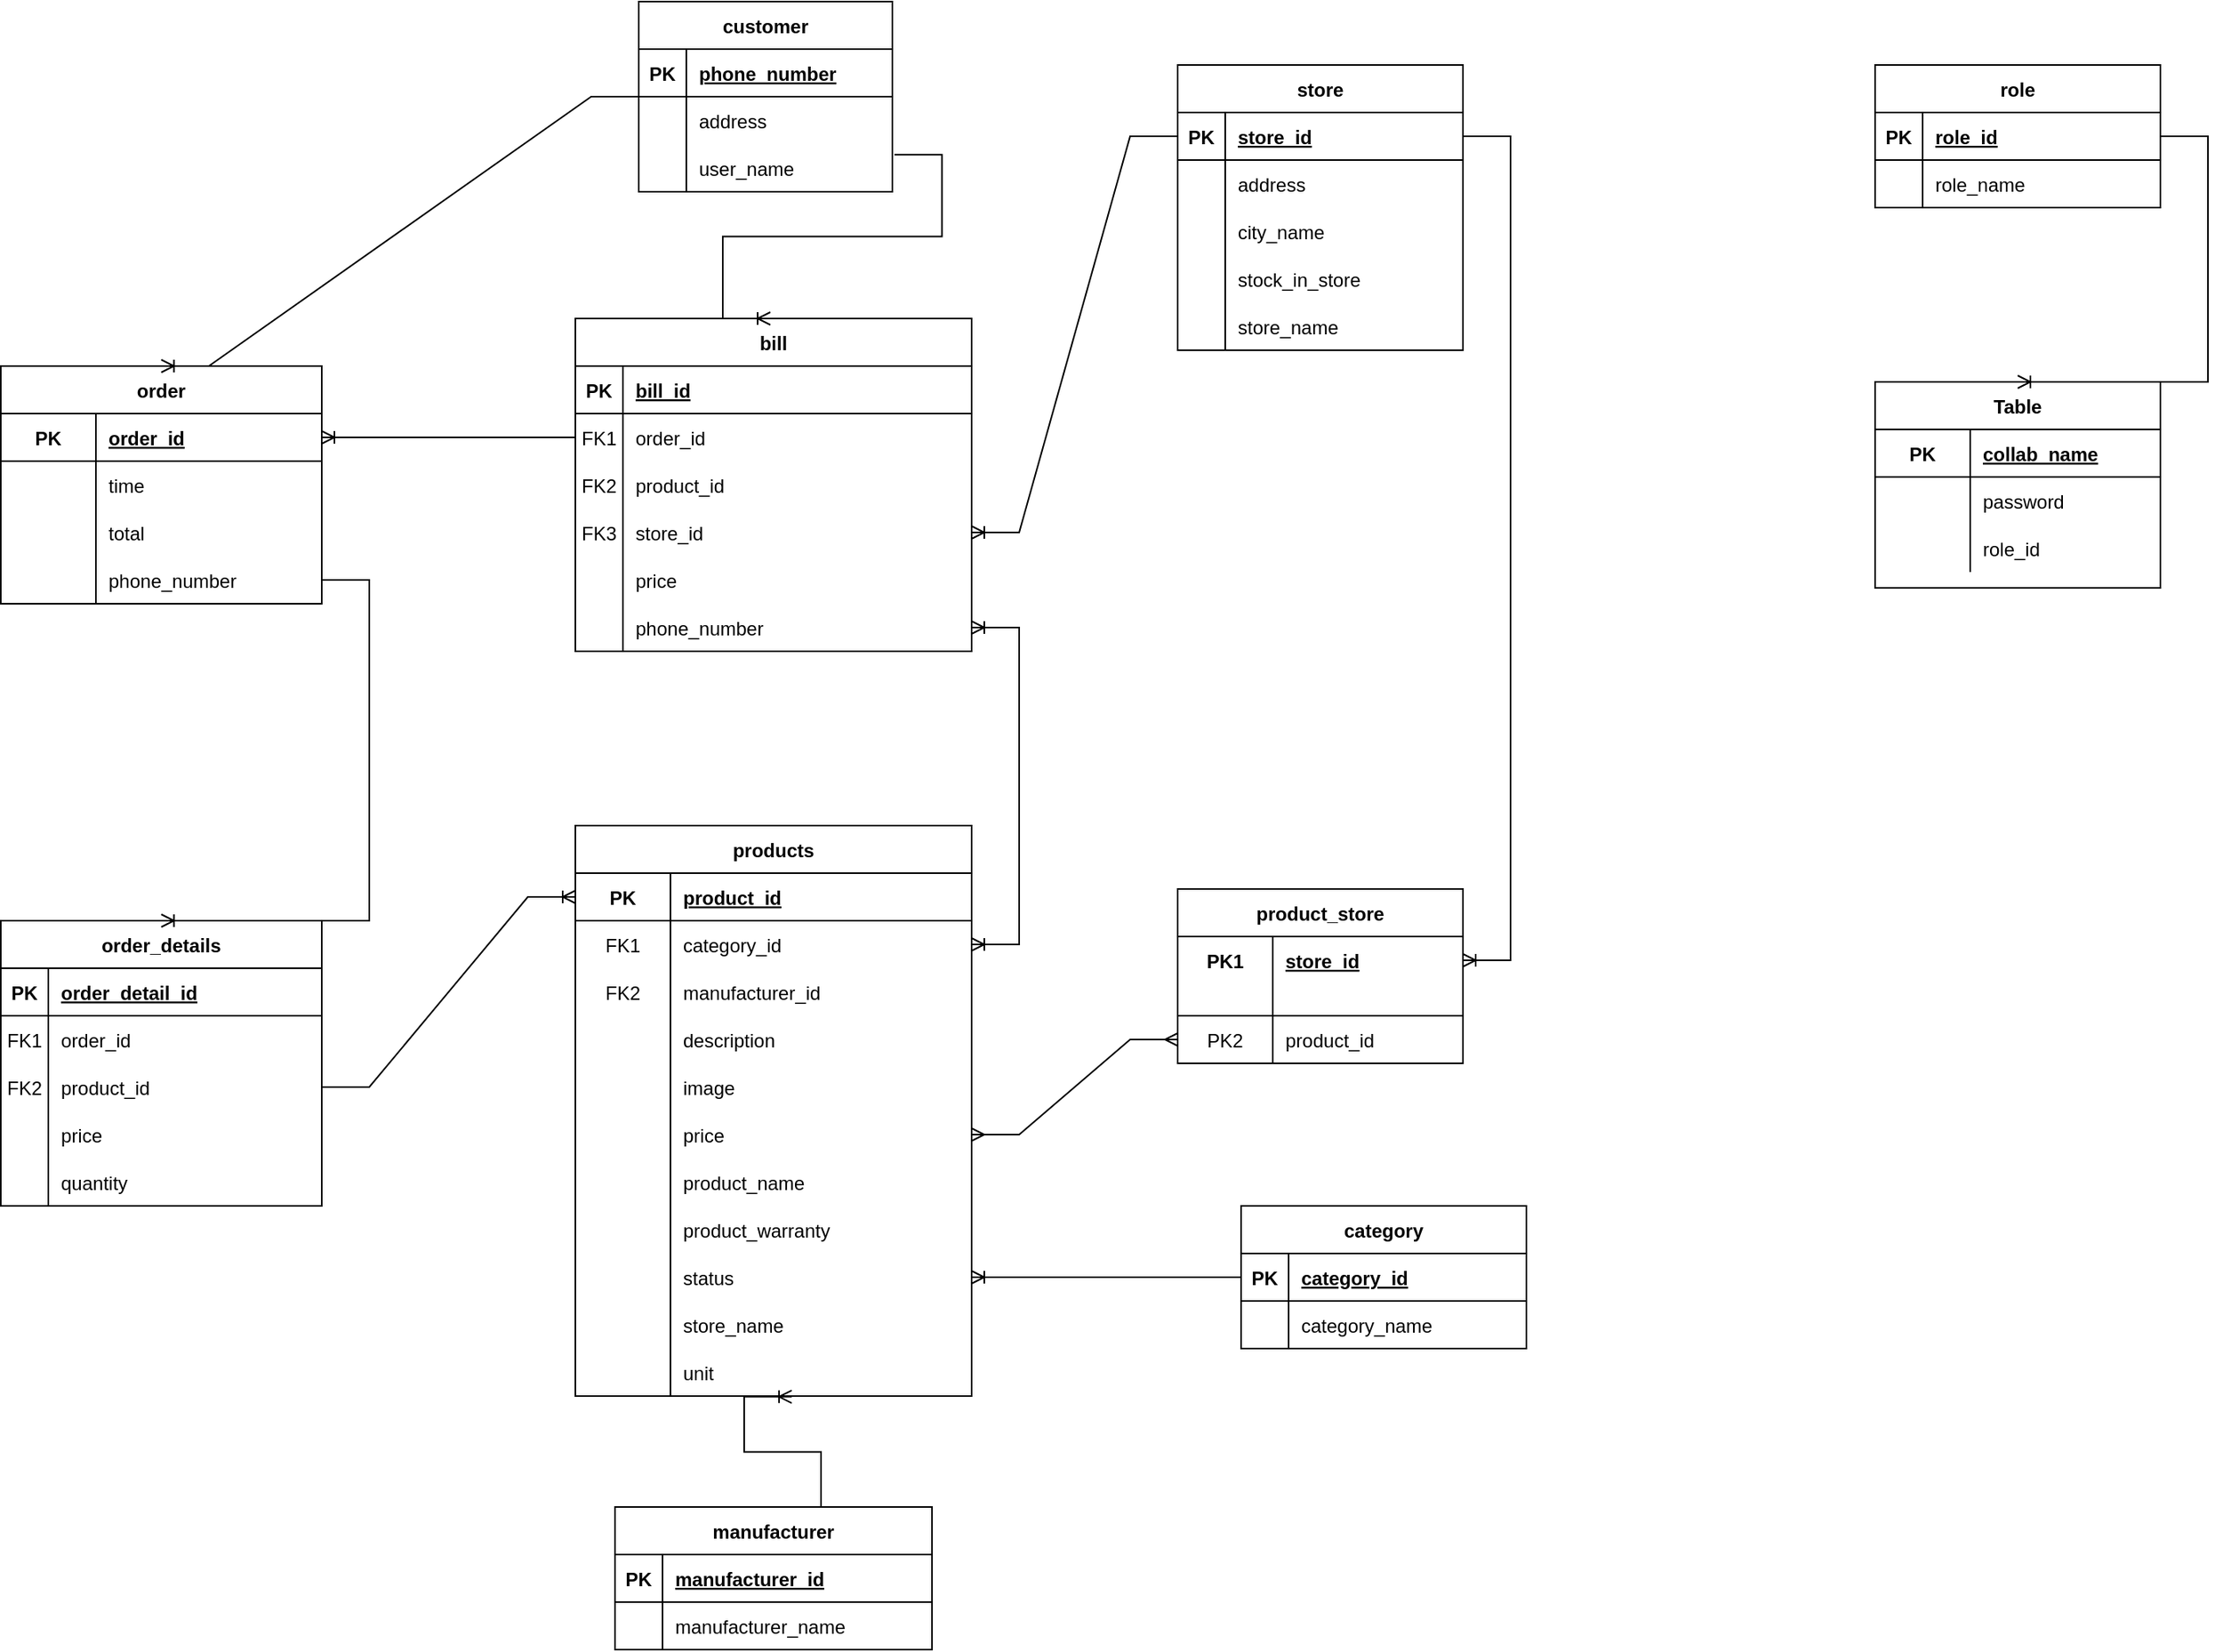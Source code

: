 <mxfile version="20.0.3" type="google"><diagram id="R2lEEEUBdFMjLlhIrx00" name="Page-1"><mxGraphModel grid="1" page="1" gridSize="10" guides="1" tooltips="1" connect="1" arrows="1" fold="1" pageScale="1" pageWidth="850" pageHeight="1100" math="0" shadow="0" extFonts="Permanent Marker^https://fonts.googleapis.com/css?family=Permanent+Marker"><root><mxCell id="0"/><mxCell id="1" parent="0"/><mxCell id="C-vyLk0tnHw3VtMMgP7b-2" value="order_details" style="shape=table;startSize=30;container=1;collapsible=1;childLayout=tableLayout;fixedRows=1;rowLines=0;fontStyle=1;align=center;resizeLast=1;" vertex="1" parent="1"><mxGeometry x="237.5" y="620" width="202.5" height="180" as="geometry"/></mxCell><mxCell id="C-vyLk0tnHw3VtMMgP7b-3" value="" style="shape=partialRectangle;collapsible=0;dropTarget=0;pointerEvents=0;fillColor=none;points=[[0,0.5],[1,0.5]];portConstraint=eastwest;top=0;left=0;right=0;bottom=1;" vertex="1" parent="C-vyLk0tnHw3VtMMgP7b-2"><mxGeometry y="30" width="202.5" height="30" as="geometry"/></mxCell><mxCell id="C-vyLk0tnHw3VtMMgP7b-4" value="PK" style="shape=partialRectangle;overflow=hidden;connectable=0;fillColor=none;top=0;left=0;bottom=0;right=0;fontStyle=1;" vertex="1" parent="C-vyLk0tnHw3VtMMgP7b-3"><mxGeometry width="30" height="30" as="geometry"><mxRectangle width="30" height="30" as="alternateBounds"/></mxGeometry></mxCell><mxCell id="C-vyLk0tnHw3VtMMgP7b-5" value="order_detail_id" style="shape=partialRectangle;overflow=hidden;connectable=0;fillColor=none;top=0;left=0;bottom=0;right=0;align=left;spacingLeft=6;fontStyle=5;" vertex="1" parent="C-vyLk0tnHw3VtMMgP7b-3"><mxGeometry x="30" width="172.5" height="30" as="geometry"><mxRectangle width="172.5" height="30" as="alternateBounds"/></mxGeometry></mxCell><mxCell id="C-vyLk0tnHw3VtMMgP7b-6" value="" style="shape=partialRectangle;collapsible=0;dropTarget=0;pointerEvents=0;fillColor=none;points=[[0,0.5],[1,0.5]];portConstraint=eastwest;top=0;left=0;right=0;bottom=0;" vertex="1" parent="C-vyLk0tnHw3VtMMgP7b-2"><mxGeometry y="60" width="202.5" height="30" as="geometry"/></mxCell><mxCell id="C-vyLk0tnHw3VtMMgP7b-7" value="FK1" style="shape=partialRectangle;overflow=hidden;connectable=0;fillColor=none;top=0;left=0;bottom=0;right=0;" vertex="1" parent="C-vyLk0tnHw3VtMMgP7b-6"><mxGeometry width="30" height="30" as="geometry"><mxRectangle width="30" height="30" as="alternateBounds"/></mxGeometry></mxCell><mxCell id="C-vyLk0tnHw3VtMMgP7b-8" value="order_id" style="shape=partialRectangle;overflow=hidden;connectable=0;fillColor=none;top=0;left=0;bottom=0;right=0;align=left;spacingLeft=6;" vertex="1" parent="C-vyLk0tnHw3VtMMgP7b-6"><mxGeometry x="30" width="172.5" height="30" as="geometry"><mxRectangle width="172.5" height="30" as="alternateBounds"/></mxGeometry></mxCell><mxCell id="vl0XLOJD1R34izdEZzdc-234" value="" style="shape=partialRectangle;collapsible=0;dropTarget=0;pointerEvents=0;fillColor=none;points=[[0,0.5],[1,0.5]];portConstraint=eastwest;top=0;left=0;right=0;bottom=0;" vertex="1" parent="C-vyLk0tnHw3VtMMgP7b-2"><mxGeometry y="90" width="202.5" height="30" as="geometry"/></mxCell><mxCell id="vl0XLOJD1R34izdEZzdc-235" value="FK2" style="shape=partialRectangle;overflow=hidden;connectable=0;fillColor=none;top=0;left=0;bottom=0;right=0;" vertex="1" parent="vl0XLOJD1R34izdEZzdc-234"><mxGeometry width="30" height="30" as="geometry"><mxRectangle width="30" height="30" as="alternateBounds"/></mxGeometry></mxCell><mxCell id="vl0XLOJD1R34izdEZzdc-236" value="product_id" style="shape=partialRectangle;overflow=hidden;connectable=0;fillColor=none;top=0;left=0;bottom=0;right=0;align=left;spacingLeft=6;" vertex="1" parent="vl0XLOJD1R34izdEZzdc-234"><mxGeometry x="30" width="172.5" height="30" as="geometry"><mxRectangle width="172.5" height="30" as="alternateBounds"/></mxGeometry></mxCell><mxCell id="C-vyLk0tnHw3VtMMgP7b-9" value="" style="shape=partialRectangle;collapsible=0;dropTarget=0;pointerEvents=0;fillColor=none;points=[[0,0.5],[1,0.5]];portConstraint=eastwest;top=0;left=0;right=0;bottom=0;" vertex="1" parent="C-vyLk0tnHw3VtMMgP7b-2"><mxGeometry y="120" width="202.5" height="30" as="geometry"/></mxCell><mxCell id="C-vyLk0tnHw3VtMMgP7b-10" value="" style="shape=partialRectangle;overflow=hidden;connectable=0;fillColor=none;top=0;left=0;bottom=0;right=0;" vertex="1" parent="C-vyLk0tnHw3VtMMgP7b-9"><mxGeometry width="30" height="30" as="geometry"><mxRectangle width="30" height="30" as="alternateBounds"/></mxGeometry></mxCell><mxCell id="C-vyLk0tnHw3VtMMgP7b-11" value="price" style="shape=partialRectangle;overflow=hidden;connectable=0;fillColor=none;top=0;left=0;bottom=0;right=0;align=left;spacingLeft=6;" vertex="1" parent="C-vyLk0tnHw3VtMMgP7b-9"><mxGeometry x="30" width="172.5" height="30" as="geometry"><mxRectangle width="172.5" height="30" as="alternateBounds"/></mxGeometry></mxCell><mxCell id="vl0XLOJD1R34izdEZzdc-237" value="" style="shape=partialRectangle;collapsible=0;dropTarget=0;pointerEvents=0;fillColor=none;points=[[0,0.5],[1,0.5]];portConstraint=eastwest;top=0;left=0;right=0;bottom=0;" vertex="1" parent="C-vyLk0tnHw3VtMMgP7b-2"><mxGeometry y="150" width="202.5" height="30" as="geometry"/></mxCell><mxCell id="vl0XLOJD1R34izdEZzdc-238" value="" style="shape=partialRectangle;overflow=hidden;connectable=0;fillColor=none;top=0;left=0;bottom=0;right=0;" vertex="1" parent="vl0XLOJD1R34izdEZzdc-237"><mxGeometry width="30" height="30" as="geometry"><mxRectangle width="30" height="30" as="alternateBounds"/></mxGeometry></mxCell><mxCell id="vl0XLOJD1R34izdEZzdc-239" value="quantity" style="shape=partialRectangle;overflow=hidden;connectable=0;fillColor=none;top=0;left=0;bottom=0;right=0;align=left;spacingLeft=6;" vertex="1" parent="vl0XLOJD1R34izdEZzdc-237"><mxGeometry x="30" width="172.5" height="30" as="geometry"><mxRectangle width="172.5" height="30" as="alternateBounds"/></mxGeometry></mxCell><mxCell id="vl0XLOJD1R34izdEZzdc-2" value="bill" style="shape=table;startSize=30;container=1;collapsible=1;childLayout=tableLayout;fixedRows=1;rowLines=0;fontStyle=1;align=center;resizeLast=1;" vertex="1" parent="1"><mxGeometry x="600" y="240" width="250" height="210" as="geometry"/></mxCell><mxCell id="vl0XLOJD1R34izdEZzdc-3" value="" style="shape=partialRectangle;collapsible=0;dropTarget=0;pointerEvents=0;fillColor=none;points=[[0,0.5],[1,0.5]];portConstraint=eastwest;top=0;left=0;right=0;bottom=1;" vertex="1" parent="vl0XLOJD1R34izdEZzdc-2"><mxGeometry y="30" width="250" height="30" as="geometry"/></mxCell><mxCell id="vl0XLOJD1R34izdEZzdc-4" value="PK" style="shape=partialRectangle;overflow=hidden;connectable=0;fillColor=none;top=0;left=0;bottom=0;right=0;fontStyle=1;" vertex="1" parent="vl0XLOJD1R34izdEZzdc-3"><mxGeometry width="30" height="30" as="geometry"><mxRectangle width="30" height="30" as="alternateBounds"/></mxGeometry></mxCell><mxCell id="vl0XLOJD1R34izdEZzdc-5" value="bill_id" style="shape=partialRectangle;overflow=hidden;connectable=0;fillColor=none;top=0;left=0;bottom=0;right=0;align=left;spacingLeft=6;fontStyle=5;" vertex="1" parent="vl0XLOJD1R34izdEZzdc-3"><mxGeometry x="30" width="220" height="30" as="geometry"><mxRectangle width="220" height="30" as="alternateBounds"/></mxGeometry></mxCell><mxCell id="vl0XLOJD1R34izdEZzdc-6" value="" style="shape=partialRectangle;collapsible=0;dropTarget=0;pointerEvents=0;fillColor=none;points=[[0,0.5],[1,0.5]];portConstraint=eastwest;top=0;left=0;right=0;bottom=0;" vertex="1" parent="vl0XLOJD1R34izdEZzdc-2"><mxGeometry y="60" width="250" height="30" as="geometry"/></mxCell><mxCell id="vl0XLOJD1R34izdEZzdc-7" value="FK1" style="shape=partialRectangle;overflow=hidden;connectable=0;fillColor=none;top=0;left=0;bottom=0;right=0;" vertex="1" parent="vl0XLOJD1R34izdEZzdc-6"><mxGeometry width="30" height="30" as="geometry"><mxRectangle width="30" height="30" as="alternateBounds"/></mxGeometry></mxCell><mxCell id="vl0XLOJD1R34izdEZzdc-8" value="order_id" style="shape=partialRectangle;overflow=hidden;connectable=0;fillColor=none;top=0;left=0;bottom=0;right=0;align=left;spacingLeft=6;" vertex="1" parent="vl0XLOJD1R34izdEZzdc-6"><mxGeometry x="30" width="220" height="30" as="geometry"><mxRectangle width="220" height="30" as="alternateBounds"/></mxGeometry></mxCell><mxCell id="vl0XLOJD1R34izdEZzdc-222" value="" style="shape=partialRectangle;collapsible=0;dropTarget=0;pointerEvents=0;fillColor=none;points=[[0,0.5],[1,0.5]];portConstraint=eastwest;top=0;left=0;right=0;bottom=0;" vertex="1" parent="vl0XLOJD1R34izdEZzdc-2"><mxGeometry y="90" width="250" height="30" as="geometry"/></mxCell><mxCell id="vl0XLOJD1R34izdEZzdc-223" value="FK2" style="shape=partialRectangle;overflow=hidden;connectable=0;fillColor=none;top=0;left=0;bottom=0;right=0;" vertex="1" parent="vl0XLOJD1R34izdEZzdc-222"><mxGeometry width="30" height="30" as="geometry"><mxRectangle width="30" height="30" as="alternateBounds"/></mxGeometry></mxCell><mxCell id="vl0XLOJD1R34izdEZzdc-224" value="product_id" style="shape=partialRectangle;overflow=hidden;connectable=0;fillColor=none;top=0;left=0;bottom=0;right=0;align=left;spacingLeft=6;" vertex="1" parent="vl0XLOJD1R34izdEZzdc-222"><mxGeometry x="30" width="220" height="30" as="geometry"><mxRectangle width="220" height="30" as="alternateBounds"/></mxGeometry></mxCell><mxCell id="vl0XLOJD1R34izdEZzdc-225" value="" style="shape=partialRectangle;collapsible=0;dropTarget=0;pointerEvents=0;fillColor=none;points=[[0,0.5],[1,0.5]];portConstraint=eastwest;top=0;left=0;right=0;bottom=0;" vertex="1" parent="vl0XLOJD1R34izdEZzdc-2"><mxGeometry y="120" width="250" height="30" as="geometry"/></mxCell><mxCell id="vl0XLOJD1R34izdEZzdc-226" value="FK3" style="shape=partialRectangle;overflow=hidden;connectable=0;fillColor=none;top=0;left=0;bottom=0;right=0;" vertex="1" parent="vl0XLOJD1R34izdEZzdc-225"><mxGeometry width="30" height="30" as="geometry"><mxRectangle width="30" height="30" as="alternateBounds"/></mxGeometry></mxCell><mxCell id="vl0XLOJD1R34izdEZzdc-227" value="store_id" style="shape=partialRectangle;overflow=hidden;connectable=0;fillColor=none;top=0;left=0;bottom=0;right=0;align=left;spacingLeft=6;" vertex="1" parent="vl0XLOJD1R34izdEZzdc-225"><mxGeometry x="30" width="220" height="30" as="geometry"><mxRectangle width="220" height="30" as="alternateBounds"/></mxGeometry></mxCell><mxCell id="vl0XLOJD1R34izdEZzdc-228" value="" style="shape=partialRectangle;collapsible=0;dropTarget=0;pointerEvents=0;fillColor=none;points=[[0,0.5],[1,0.5]];portConstraint=eastwest;top=0;left=0;right=0;bottom=0;" vertex="1" parent="vl0XLOJD1R34izdEZzdc-2"><mxGeometry y="150" width="250" height="30" as="geometry"/></mxCell><mxCell id="vl0XLOJD1R34izdEZzdc-229" value="" style="shape=partialRectangle;overflow=hidden;connectable=0;fillColor=none;top=0;left=0;bottom=0;right=0;" vertex="1" parent="vl0XLOJD1R34izdEZzdc-228"><mxGeometry width="30" height="30" as="geometry"><mxRectangle width="30" height="30" as="alternateBounds"/></mxGeometry></mxCell><mxCell id="vl0XLOJD1R34izdEZzdc-230" value="price" style="shape=partialRectangle;overflow=hidden;connectable=0;fillColor=none;top=0;left=0;bottom=0;right=0;align=left;spacingLeft=6;" vertex="1" parent="vl0XLOJD1R34izdEZzdc-228"><mxGeometry x="30" width="220" height="30" as="geometry"><mxRectangle width="220" height="30" as="alternateBounds"/></mxGeometry></mxCell><mxCell id="vl0XLOJD1R34izdEZzdc-231" value="" style="shape=partialRectangle;collapsible=0;dropTarget=0;pointerEvents=0;fillColor=none;points=[[0,0.5],[1,0.5]];portConstraint=eastwest;top=0;left=0;right=0;bottom=0;" vertex="1" parent="vl0XLOJD1R34izdEZzdc-2"><mxGeometry y="180" width="250" height="30" as="geometry"/></mxCell><mxCell id="vl0XLOJD1R34izdEZzdc-232" value="        " style="shape=partialRectangle;overflow=hidden;connectable=0;fillColor=none;top=0;left=0;bottom=0;right=0;" vertex="1" parent="vl0XLOJD1R34izdEZzdc-231"><mxGeometry width="30" height="30" as="geometry"><mxRectangle width="30" height="30" as="alternateBounds"/></mxGeometry></mxCell><mxCell id="vl0XLOJD1R34izdEZzdc-233" value="phone_number" style="shape=partialRectangle;overflow=hidden;connectable=0;fillColor=none;top=0;left=0;bottom=0;right=0;align=left;spacingLeft=6;" vertex="1" parent="vl0XLOJD1R34izdEZzdc-231"><mxGeometry x="30" width="220" height="30" as="geometry"><mxRectangle width="220" height="30" as="alternateBounds"/></mxGeometry></mxCell><mxCell id="vl0XLOJD1R34izdEZzdc-13" value="store" style="shape=table;startSize=30;container=1;collapsible=1;childLayout=tableLayout;fixedRows=1;rowLines=0;fontStyle=1;align=center;resizeLast=1;" vertex="1" parent="1"><mxGeometry x="980" y="80" width="180" height="180" as="geometry"/></mxCell><mxCell id="vl0XLOJD1R34izdEZzdc-14" value="" style="shape=tableRow;horizontal=0;startSize=0;swimlaneHead=0;swimlaneBody=0;fillColor=none;collapsible=0;dropTarget=0;points=[[0,0.5],[1,0.5]];portConstraint=eastwest;top=0;left=0;right=0;bottom=1;" vertex="1" parent="vl0XLOJD1R34izdEZzdc-13"><mxGeometry y="30" width="180" height="30" as="geometry"/></mxCell><mxCell id="vl0XLOJD1R34izdEZzdc-15" value="PK" style="shape=partialRectangle;connectable=0;fillColor=none;top=0;left=0;bottom=0;right=0;fontStyle=1;overflow=hidden;" vertex="1" parent="vl0XLOJD1R34izdEZzdc-14"><mxGeometry width="30" height="30" as="geometry"><mxRectangle width="30" height="30" as="alternateBounds"/></mxGeometry></mxCell><mxCell id="vl0XLOJD1R34izdEZzdc-16" value="store_id" style="shape=partialRectangle;connectable=0;fillColor=none;top=0;left=0;bottom=0;right=0;align=left;spacingLeft=6;fontStyle=5;overflow=hidden;" vertex="1" parent="vl0XLOJD1R34izdEZzdc-14"><mxGeometry x="30" width="150" height="30" as="geometry"><mxRectangle width="150" height="30" as="alternateBounds"/></mxGeometry></mxCell><mxCell id="vl0XLOJD1R34izdEZzdc-17" value="" style="shape=tableRow;horizontal=0;startSize=0;swimlaneHead=0;swimlaneBody=0;fillColor=none;collapsible=0;dropTarget=0;points=[[0,0.5],[1,0.5]];portConstraint=eastwest;top=0;left=0;right=0;bottom=0;" vertex="1" parent="vl0XLOJD1R34izdEZzdc-13"><mxGeometry y="60" width="180" height="30" as="geometry"/></mxCell><mxCell id="vl0XLOJD1R34izdEZzdc-18" value="" style="shape=partialRectangle;connectable=0;fillColor=none;top=0;left=0;bottom=0;right=0;editable=1;overflow=hidden;" vertex="1" parent="vl0XLOJD1R34izdEZzdc-17"><mxGeometry width="30" height="30" as="geometry"><mxRectangle width="30" height="30" as="alternateBounds"/></mxGeometry></mxCell><mxCell id="vl0XLOJD1R34izdEZzdc-19" value="address" style="shape=partialRectangle;connectable=0;fillColor=none;top=0;left=0;bottom=0;right=0;align=left;spacingLeft=6;overflow=hidden;" vertex="1" parent="vl0XLOJD1R34izdEZzdc-17"><mxGeometry x="30" width="150" height="30" as="geometry"><mxRectangle width="150" height="30" as="alternateBounds"/></mxGeometry></mxCell><mxCell id="vl0XLOJD1R34izdEZzdc-20" value="" style="shape=tableRow;horizontal=0;startSize=0;swimlaneHead=0;swimlaneBody=0;fillColor=none;collapsible=0;dropTarget=0;points=[[0,0.5],[1,0.5]];portConstraint=eastwest;top=0;left=0;right=0;bottom=0;" vertex="1" parent="vl0XLOJD1R34izdEZzdc-13"><mxGeometry y="90" width="180" height="30" as="geometry"/></mxCell><mxCell id="vl0XLOJD1R34izdEZzdc-21" value="" style="shape=partialRectangle;connectable=0;fillColor=none;top=0;left=0;bottom=0;right=0;editable=1;overflow=hidden;" vertex="1" parent="vl0XLOJD1R34izdEZzdc-20"><mxGeometry width="30" height="30" as="geometry"><mxRectangle width="30" height="30" as="alternateBounds"/></mxGeometry></mxCell><mxCell id="vl0XLOJD1R34izdEZzdc-22" value="city_name" style="shape=partialRectangle;connectable=0;fillColor=none;top=0;left=0;bottom=0;right=0;align=left;spacingLeft=6;overflow=hidden;" vertex="1" parent="vl0XLOJD1R34izdEZzdc-20"><mxGeometry x="30" width="150" height="30" as="geometry"><mxRectangle width="150" height="30" as="alternateBounds"/></mxGeometry></mxCell><mxCell id="vl0XLOJD1R34izdEZzdc-23" value="" style="shape=tableRow;horizontal=0;startSize=0;swimlaneHead=0;swimlaneBody=0;fillColor=none;collapsible=0;dropTarget=0;points=[[0,0.5],[1,0.5]];portConstraint=eastwest;top=0;left=0;right=0;bottom=0;" vertex="1" parent="vl0XLOJD1R34izdEZzdc-13"><mxGeometry y="120" width="180" height="30" as="geometry"/></mxCell><mxCell id="vl0XLOJD1R34izdEZzdc-24" value="" style="shape=partialRectangle;connectable=0;fillColor=none;top=0;left=0;bottom=0;right=0;editable=1;overflow=hidden;" vertex="1" parent="vl0XLOJD1R34izdEZzdc-23"><mxGeometry width="30" height="30" as="geometry"><mxRectangle width="30" height="30" as="alternateBounds"/></mxGeometry></mxCell><mxCell id="vl0XLOJD1R34izdEZzdc-25" value="stock_in_store" style="shape=partialRectangle;connectable=0;fillColor=none;top=0;left=0;bottom=0;right=0;align=left;spacingLeft=6;overflow=hidden;" vertex="1" parent="vl0XLOJD1R34izdEZzdc-23"><mxGeometry x="30" width="150" height="30" as="geometry"><mxRectangle width="150" height="30" as="alternateBounds"/></mxGeometry></mxCell><mxCell id="vl0XLOJD1R34izdEZzdc-219" value="" style="shape=tableRow;horizontal=0;startSize=0;swimlaneHead=0;swimlaneBody=0;fillColor=none;collapsible=0;dropTarget=0;points=[[0,0.5],[1,0.5]];portConstraint=eastwest;top=0;left=0;right=0;bottom=0;" vertex="1" parent="vl0XLOJD1R34izdEZzdc-13"><mxGeometry y="150" width="180" height="30" as="geometry"/></mxCell><mxCell id="vl0XLOJD1R34izdEZzdc-220" value="" style="shape=partialRectangle;connectable=0;fillColor=none;top=0;left=0;bottom=0;right=0;editable=1;overflow=hidden;" vertex="1" parent="vl0XLOJD1R34izdEZzdc-219"><mxGeometry width="30" height="30" as="geometry"><mxRectangle width="30" height="30" as="alternateBounds"/></mxGeometry></mxCell><mxCell id="vl0XLOJD1R34izdEZzdc-221" value="store_name" style="shape=partialRectangle;connectable=0;fillColor=none;top=0;left=0;bottom=0;right=0;align=left;spacingLeft=6;overflow=hidden;" vertex="1" parent="vl0XLOJD1R34izdEZzdc-219"><mxGeometry x="30" width="150" height="30" as="geometry"><mxRectangle width="150" height="30" as="alternateBounds"/></mxGeometry></mxCell><mxCell id="vl0XLOJD1R34izdEZzdc-78" value="manufacturer" style="shape=table;startSize=30;container=1;collapsible=1;childLayout=tableLayout;fixedRows=1;rowLines=0;fontStyle=1;align=center;resizeLast=1;" vertex="1" parent="1"><mxGeometry x="625" y="990" width="200" height="90" as="geometry"/></mxCell><mxCell id="vl0XLOJD1R34izdEZzdc-79" value="" style="shape=tableRow;horizontal=0;startSize=0;swimlaneHead=0;swimlaneBody=0;fillColor=none;collapsible=0;dropTarget=0;points=[[0,0.5],[1,0.5]];portConstraint=eastwest;top=0;left=0;right=0;bottom=1;" vertex="1" parent="vl0XLOJD1R34izdEZzdc-78"><mxGeometry y="30" width="200" height="30" as="geometry"/></mxCell><mxCell id="vl0XLOJD1R34izdEZzdc-80" value="PK" style="shape=partialRectangle;connectable=0;fillColor=none;top=0;left=0;bottom=0;right=0;fontStyle=1;overflow=hidden;" vertex="1" parent="vl0XLOJD1R34izdEZzdc-79"><mxGeometry width="30" height="30" as="geometry"><mxRectangle width="30" height="30" as="alternateBounds"/></mxGeometry></mxCell><mxCell id="vl0XLOJD1R34izdEZzdc-81" value="manufacturer_id" style="shape=partialRectangle;connectable=0;fillColor=none;top=0;left=0;bottom=0;right=0;align=left;spacingLeft=6;fontStyle=5;overflow=hidden;" vertex="1" parent="vl0XLOJD1R34izdEZzdc-79"><mxGeometry x="30" width="170" height="30" as="geometry"><mxRectangle width="170" height="30" as="alternateBounds"/></mxGeometry></mxCell><mxCell id="vl0XLOJD1R34izdEZzdc-82" value="" style="shape=tableRow;horizontal=0;startSize=0;swimlaneHead=0;swimlaneBody=0;fillColor=none;collapsible=0;dropTarget=0;points=[[0,0.5],[1,0.5]];portConstraint=eastwest;top=0;left=0;right=0;bottom=0;" vertex="1" parent="vl0XLOJD1R34izdEZzdc-78"><mxGeometry y="60" width="200" height="30" as="geometry"/></mxCell><mxCell id="vl0XLOJD1R34izdEZzdc-83" value="" style="shape=partialRectangle;connectable=0;fillColor=none;top=0;left=0;bottom=0;right=0;editable=1;overflow=hidden;" vertex="1" parent="vl0XLOJD1R34izdEZzdc-82"><mxGeometry width="30" height="30" as="geometry"><mxRectangle width="30" height="30" as="alternateBounds"/></mxGeometry></mxCell><mxCell id="vl0XLOJD1R34izdEZzdc-84" value="manufacturer_name" style="shape=partialRectangle;connectable=0;fillColor=none;top=0;left=0;bottom=0;right=0;align=left;spacingLeft=6;overflow=hidden;" vertex="1" parent="vl0XLOJD1R34izdEZzdc-82"><mxGeometry x="30" width="170" height="30" as="geometry"><mxRectangle width="170" height="30" as="alternateBounds"/></mxGeometry></mxCell><mxCell id="vl0XLOJD1R34izdEZzdc-104" value="category" style="shape=table;startSize=30;container=1;collapsible=1;childLayout=tableLayout;fixedRows=1;rowLines=0;fontStyle=1;align=center;resizeLast=1;" vertex="1" parent="1"><mxGeometry x="1020" y="800" width="180" height="90" as="geometry"/></mxCell><mxCell id="vl0XLOJD1R34izdEZzdc-105" value="" style="shape=tableRow;horizontal=0;startSize=0;swimlaneHead=0;swimlaneBody=0;fillColor=none;collapsible=0;dropTarget=0;points=[[0,0.5],[1,0.5]];portConstraint=eastwest;top=0;left=0;right=0;bottom=1;" vertex="1" parent="vl0XLOJD1R34izdEZzdc-104"><mxGeometry y="30" width="180" height="30" as="geometry"/></mxCell><mxCell id="vl0XLOJD1R34izdEZzdc-106" value="PK" style="shape=partialRectangle;connectable=0;fillColor=none;top=0;left=0;bottom=0;right=0;fontStyle=1;overflow=hidden;" vertex="1" parent="vl0XLOJD1R34izdEZzdc-105"><mxGeometry width="30" height="30" as="geometry"><mxRectangle width="30" height="30" as="alternateBounds"/></mxGeometry></mxCell><mxCell id="vl0XLOJD1R34izdEZzdc-107" value="category_id" style="shape=partialRectangle;connectable=0;fillColor=none;top=0;left=0;bottom=0;right=0;align=left;spacingLeft=6;fontStyle=5;overflow=hidden;" vertex="1" parent="vl0XLOJD1R34izdEZzdc-105"><mxGeometry x="30" width="150" height="30" as="geometry"><mxRectangle width="150" height="30" as="alternateBounds"/></mxGeometry></mxCell><mxCell id="vl0XLOJD1R34izdEZzdc-108" value="" style="shape=tableRow;horizontal=0;startSize=0;swimlaneHead=0;swimlaneBody=0;fillColor=none;collapsible=0;dropTarget=0;points=[[0,0.5],[1,0.5]];portConstraint=eastwest;top=0;left=0;right=0;bottom=0;" vertex="1" parent="vl0XLOJD1R34izdEZzdc-104"><mxGeometry y="60" width="180" height="30" as="geometry"/></mxCell><mxCell id="vl0XLOJD1R34izdEZzdc-109" value="" style="shape=partialRectangle;connectable=0;fillColor=none;top=0;left=0;bottom=0;right=0;editable=1;overflow=hidden;" vertex="1" parent="vl0XLOJD1R34izdEZzdc-108"><mxGeometry width="30" height="30" as="geometry"><mxRectangle width="30" height="30" as="alternateBounds"/></mxGeometry></mxCell><mxCell id="vl0XLOJD1R34izdEZzdc-110" value="category_name" style="shape=partialRectangle;connectable=0;fillColor=none;top=0;left=0;bottom=0;right=0;align=left;spacingLeft=6;overflow=hidden;" vertex="1" parent="vl0XLOJD1R34izdEZzdc-108"><mxGeometry x="30" width="150" height="30" as="geometry"><mxRectangle width="150" height="30" as="alternateBounds"/></mxGeometry></mxCell><mxCell id="vl0XLOJD1R34izdEZzdc-117" value="order" style="shape=table;startSize=30;container=1;collapsible=1;childLayout=tableLayout;fixedRows=1;rowLines=0;fontStyle=1;align=center;resizeLast=1;shadow=0;" vertex="1" parent="1"><mxGeometry x="237.5" y="270" width="202.5" height="150" as="geometry"><mxRectangle x="245" y="150" width="70" height="30" as="alternateBounds"/></mxGeometry></mxCell><mxCell id="vl0XLOJD1R34izdEZzdc-121" value="" style="shape=tableRow;horizontal=0;startSize=0;swimlaneHead=0;swimlaneBody=0;fillColor=none;collapsible=0;dropTarget=0;points=[[0,0.5],[1,0.5]];portConstraint=eastwest;top=0;left=0;right=0;bottom=1;" vertex="1" parent="vl0XLOJD1R34izdEZzdc-117"><mxGeometry y="30" width="202.5" height="30" as="geometry"/></mxCell><mxCell id="vl0XLOJD1R34izdEZzdc-122" value="PK" style="shape=partialRectangle;connectable=0;fillColor=none;top=0;left=0;bottom=0;right=0;fontStyle=1;overflow=hidden;" vertex="1" parent="vl0XLOJD1R34izdEZzdc-121"><mxGeometry width="60" height="30" as="geometry"><mxRectangle width="60" height="30" as="alternateBounds"/></mxGeometry></mxCell><mxCell id="vl0XLOJD1R34izdEZzdc-123" value="order_id" style="shape=partialRectangle;connectable=0;fillColor=none;top=0;left=0;bottom=0;right=0;align=left;spacingLeft=6;fontStyle=5;overflow=hidden;" vertex="1" parent="vl0XLOJD1R34izdEZzdc-121"><mxGeometry x="60" width="142.5" height="30" as="geometry"><mxRectangle width="142.5" height="30" as="alternateBounds"/></mxGeometry></mxCell><mxCell id="vl0XLOJD1R34izdEZzdc-124" value="" style="shape=tableRow;horizontal=0;startSize=0;swimlaneHead=0;swimlaneBody=0;fillColor=none;collapsible=0;dropTarget=0;points=[[0,0.5],[1,0.5]];portConstraint=eastwest;top=0;left=0;right=0;bottom=0;" vertex="1" parent="vl0XLOJD1R34izdEZzdc-117"><mxGeometry y="60" width="202.5" height="30" as="geometry"/></mxCell><mxCell id="vl0XLOJD1R34izdEZzdc-125" value="" style="shape=partialRectangle;connectable=0;fillColor=none;top=0;left=0;bottom=0;right=0;editable=1;overflow=hidden;" vertex="1" parent="vl0XLOJD1R34izdEZzdc-124"><mxGeometry width="60" height="30" as="geometry"><mxRectangle width="60" height="30" as="alternateBounds"/></mxGeometry></mxCell><mxCell id="vl0XLOJD1R34izdEZzdc-126" value="time" style="shape=partialRectangle;connectable=0;fillColor=none;top=0;left=0;bottom=0;right=0;align=left;spacingLeft=6;overflow=hidden;" vertex="1" parent="vl0XLOJD1R34izdEZzdc-124"><mxGeometry x="60" width="142.5" height="30" as="geometry"><mxRectangle width="142.5" height="30" as="alternateBounds"/></mxGeometry></mxCell><mxCell id="vl0XLOJD1R34izdEZzdc-127" value="" style="shape=tableRow;horizontal=0;startSize=0;swimlaneHead=0;swimlaneBody=0;fillColor=none;collapsible=0;dropTarget=0;points=[[0,0.5],[1,0.5]];portConstraint=eastwest;top=0;left=0;right=0;bottom=0;" vertex="1" parent="vl0XLOJD1R34izdEZzdc-117"><mxGeometry y="90" width="202.5" height="30" as="geometry"/></mxCell><mxCell id="vl0XLOJD1R34izdEZzdc-128" value="" style="shape=partialRectangle;connectable=0;fillColor=none;top=0;left=0;bottom=0;right=0;editable=1;overflow=hidden;" vertex="1" parent="vl0XLOJD1R34izdEZzdc-127"><mxGeometry width="60" height="30" as="geometry"><mxRectangle width="60" height="30" as="alternateBounds"/></mxGeometry></mxCell><mxCell id="vl0XLOJD1R34izdEZzdc-129" value="total" style="shape=partialRectangle;connectable=0;fillColor=none;top=0;left=0;bottom=0;right=0;align=left;spacingLeft=6;overflow=hidden;" vertex="1" parent="vl0XLOJD1R34izdEZzdc-127"><mxGeometry x="60" width="142.5" height="30" as="geometry"><mxRectangle width="142.5" height="30" as="alternateBounds"/></mxGeometry></mxCell><mxCell id="vl0XLOJD1R34izdEZzdc-203" value="" style="shape=tableRow;horizontal=0;startSize=0;swimlaneHead=0;swimlaneBody=0;fillColor=none;collapsible=0;dropTarget=0;points=[[0,0.5],[1,0.5]];portConstraint=eastwest;top=0;left=0;right=0;bottom=0;" vertex="1" parent="vl0XLOJD1R34izdEZzdc-117"><mxGeometry y="120" width="202.5" height="30" as="geometry"/></mxCell><mxCell id="vl0XLOJD1R34izdEZzdc-204" value="" style="shape=partialRectangle;connectable=0;fillColor=none;top=0;left=0;bottom=0;right=0;editable=1;overflow=hidden;" vertex="1" parent="vl0XLOJD1R34izdEZzdc-203"><mxGeometry width="60" height="30" as="geometry"><mxRectangle width="60" height="30" as="alternateBounds"/></mxGeometry></mxCell><mxCell id="vl0XLOJD1R34izdEZzdc-205" value="phone_number" style="shape=partialRectangle;connectable=0;fillColor=none;top=0;left=0;bottom=0;right=0;align=left;spacingLeft=6;overflow=hidden;" vertex="1" parent="vl0XLOJD1R34izdEZzdc-203"><mxGeometry x="60" width="142.5" height="30" as="geometry"><mxRectangle width="142.5" height="30" as="alternateBounds"/></mxGeometry></mxCell><mxCell id="vl0XLOJD1R34izdEZzdc-130" value="product_store" style="shape=table;startSize=30;container=1;collapsible=1;childLayout=tableLayout;fixedRows=1;rowLines=0;fontStyle=1;align=center;resizeLast=1;" vertex="1" parent="1"><mxGeometry x="980" y="600" width="180" height="110" as="geometry"/></mxCell><mxCell id="vl0XLOJD1R34izdEZzdc-131" value="" style="shape=tableRow;horizontal=0;startSize=0;swimlaneHead=0;swimlaneBody=0;fillColor=none;collapsible=0;dropTarget=0;points=[[0,0.5],[1,0.5]];portConstraint=eastwest;top=0;left=0;right=0;bottom=0;" vertex="1" parent="vl0XLOJD1R34izdEZzdc-130"><mxGeometry y="30" width="180" height="30" as="geometry"/></mxCell><mxCell id="vl0XLOJD1R34izdEZzdc-132" value="PK1" style="shape=partialRectangle;connectable=0;fillColor=none;top=0;left=0;bottom=0;right=0;fontStyle=1;overflow=hidden;" vertex="1" parent="vl0XLOJD1R34izdEZzdc-131"><mxGeometry width="60" height="30" as="geometry"><mxRectangle width="60" height="30" as="alternateBounds"/></mxGeometry></mxCell><mxCell id="vl0XLOJD1R34izdEZzdc-133" value="store_id" style="shape=partialRectangle;connectable=0;fillColor=none;top=0;left=0;bottom=0;right=0;align=left;spacingLeft=6;fontStyle=5;overflow=hidden;" vertex="1" parent="vl0XLOJD1R34izdEZzdc-131"><mxGeometry x="60" width="120" height="30" as="geometry"><mxRectangle width="120" height="30" as="alternateBounds"/></mxGeometry></mxCell><mxCell id="vl0XLOJD1R34izdEZzdc-134" value="" style="shape=tableRow;horizontal=0;startSize=0;swimlaneHead=0;swimlaneBody=0;fillColor=none;collapsible=0;dropTarget=0;points=[[0,0.5],[1,0.5]];portConstraint=eastwest;top=0;left=0;right=0;bottom=1;" vertex="1" parent="vl0XLOJD1R34izdEZzdc-130"><mxGeometry y="60" width="180" height="20" as="geometry"/></mxCell><mxCell id="vl0XLOJD1R34izdEZzdc-135" value="" style="shape=partialRectangle;connectable=0;fillColor=none;top=0;left=0;bottom=0;right=0;fontStyle=1;overflow=hidden;" vertex="1" parent="vl0XLOJD1R34izdEZzdc-134"><mxGeometry width="60" height="20" as="geometry"><mxRectangle width="60" height="20" as="alternateBounds"/></mxGeometry></mxCell><mxCell id="vl0XLOJD1R34izdEZzdc-136" value="" style="shape=partialRectangle;connectable=0;fillColor=none;top=0;left=0;bottom=0;right=0;align=left;spacingLeft=6;fontStyle=5;overflow=hidden;" vertex="1" parent="vl0XLOJD1R34izdEZzdc-134"><mxGeometry x="60" width="120" height="20" as="geometry"><mxRectangle width="120" height="20" as="alternateBounds"/></mxGeometry></mxCell><mxCell id="vl0XLOJD1R34izdEZzdc-137" value="" style="shape=tableRow;horizontal=0;startSize=0;swimlaneHead=0;swimlaneBody=0;fillColor=none;collapsible=0;dropTarget=0;points=[[0,0.5],[1,0.5]];portConstraint=eastwest;top=0;left=0;right=0;bottom=0;" vertex="1" parent="vl0XLOJD1R34izdEZzdc-130"><mxGeometry y="80" width="180" height="30" as="geometry"/></mxCell><mxCell id="vl0XLOJD1R34izdEZzdc-138" value="PK2" style="shape=partialRectangle;connectable=0;fillColor=none;top=0;left=0;bottom=0;right=0;editable=1;overflow=hidden;" vertex="1" parent="vl0XLOJD1R34izdEZzdc-137"><mxGeometry width="60" height="30" as="geometry"><mxRectangle width="60" height="30" as="alternateBounds"/></mxGeometry></mxCell><mxCell id="vl0XLOJD1R34izdEZzdc-139" value="product_id" style="shape=partialRectangle;connectable=0;fillColor=none;top=0;left=0;bottom=0;right=0;align=left;spacingLeft=6;overflow=hidden;" vertex="1" parent="vl0XLOJD1R34izdEZzdc-137"><mxGeometry x="60" width="120" height="30" as="geometry"><mxRectangle width="120" height="30" as="alternateBounds"/></mxGeometry></mxCell><mxCell id="vl0XLOJD1R34izdEZzdc-143" value="customer" style="shape=table;startSize=30;container=1;collapsible=1;childLayout=tableLayout;fixedRows=1;rowLines=0;fontStyle=1;align=center;resizeLast=1;" vertex="1" parent="1"><mxGeometry x="640" y="40" width="160" height="120" as="geometry"/></mxCell><mxCell id="vl0XLOJD1R34izdEZzdc-144" value="" style="shape=tableRow;horizontal=0;startSize=0;swimlaneHead=0;swimlaneBody=0;fillColor=none;collapsible=0;dropTarget=0;points=[[0,0.5],[1,0.5]];portConstraint=eastwest;top=0;left=0;right=0;bottom=1;" vertex="1" parent="vl0XLOJD1R34izdEZzdc-143"><mxGeometry y="30" width="160" height="30" as="geometry"/></mxCell><mxCell id="vl0XLOJD1R34izdEZzdc-145" value="PK" style="shape=partialRectangle;connectable=0;fillColor=none;top=0;left=0;bottom=0;right=0;fontStyle=1;overflow=hidden;" vertex="1" parent="vl0XLOJD1R34izdEZzdc-144"><mxGeometry width="30" height="30" as="geometry"><mxRectangle width="30" height="30" as="alternateBounds"/></mxGeometry></mxCell><mxCell id="vl0XLOJD1R34izdEZzdc-146" value="phone_number" style="shape=partialRectangle;connectable=0;fillColor=none;top=0;left=0;bottom=0;right=0;align=left;spacingLeft=6;fontStyle=5;overflow=hidden;" vertex="1" parent="vl0XLOJD1R34izdEZzdc-144"><mxGeometry x="30" width="130" height="30" as="geometry"><mxRectangle width="130" height="30" as="alternateBounds"/></mxGeometry></mxCell><mxCell id="vl0XLOJD1R34izdEZzdc-147" value="" style="shape=tableRow;horizontal=0;startSize=0;swimlaneHead=0;swimlaneBody=0;fillColor=none;collapsible=0;dropTarget=0;points=[[0,0.5],[1,0.5]];portConstraint=eastwest;top=0;left=0;right=0;bottom=0;" vertex="1" parent="vl0XLOJD1R34izdEZzdc-143"><mxGeometry y="60" width="160" height="30" as="geometry"/></mxCell><mxCell id="vl0XLOJD1R34izdEZzdc-148" value="" style="shape=partialRectangle;connectable=0;fillColor=none;top=0;left=0;bottom=0;right=0;editable=1;overflow=hidden;" vertex="1" parent="vl0XLOJD1R34izdEZzdc-147"><mxGeometry width="30" height="30" as="geometry"><mxRectangle width="30" height="30" as="alternateBounds"/></mxGeometry></mxCell><mxCell id="vl0XLOJD1R34izdEZzdc-149" value="address" style="shape=partialRectangle;connectable=0;fillColor=none;top=0;left=0;bottom=0;right=0;align=left;spacingLeft=6;overflow=hidden;" vertex="1" parent="vl0XLOJD1R34izdEZzdc-147"><mxGeometry x="30" width="130" height="30" as="geometry"><mxRectangle width="130" height="30" as="alternateBounds"/></mxGeometry></mxCell><mxCell id="vl0XLOJD1R34izdEZzdc-150" value="" style="shape=tableRow;horizontal=0;startSize=0;swimlaneHead=0;swimlaneBody=0;fillColor=none;collapsible=0;dropTarget=0;points=[[0,0.5],[1,0.5]];portConstraint=eastwest;top=0;left=0;right=0;bottom=0;" vertex="1" parent="vl0XLOJD1R34izdEZzdc-143"><mxGeometry y="90" width="160" height="30" as="geometry"/></mxCell><mxCell id="vl0XLOJD1R34izdEZzdc-151" value="" style="shape=partialRectangle;connectable=0;fillColor=none;top=0;left=0;bottom=0;right=0;editable=1;overflow=hidden;" vertex="1" parent="vl0XLOJD1R34izdEZzdc-150"><mxGeometry width="30" height="30" as="geometry"><mxRectangle width="30" height="30" as="alternateBounds"/></mxGeometry></mxCell><mxCell id="vl0XLOJD1R34izdEZzdc-152" value="user_name" style="shape=partialRectangle;connectable=0;fillColor=none;top=0;left=0;bottom=0;right=0;align=left;spacingLeft=6;overflow=hidden;" vertex="1" parent="vl0XLOJD1R34izdEZzdc-150"><mxGeometry x="30" width="130" height="30" as="geometry"><mxRectangle width="130" height="30" as="alternateBounds"/></mxGeometry></mxCell><mxCell id="vl0XLOJD1R34izdEZzdc-156" value="role" style="shape=table;startSize=30;container=1;collapsible=1;childLayout=tableLayout;fixedRows=1;rowLines=0;fontStyle=1;align=center;resizeLast=1;" vertex="1" parent="1"><mxGeometry x="1420" y="80" width="180" height="90" as="geometry"/></mxCell><mxCell id="vl0XLOJD1R34izdEZzdc-157" value="" style="shape=tableRow;horizontal=0;startSize=0;swimlaneHead=0;swimlaneBody=0;fillColor=none;collapsible=0;dropTarget=0;points=[[0,0.5],[1,0.5]];portConstraint=eastwest;top=0;left=0;right=0;bottom=1;" vertex="1" parent="vl0XLOJD1R34izdEZzdc-156"><mxGeometry y="30" width="180" height="30" as="geometry"/></mxCell><mxCell id="vl0XLOJD1R34izdEZzdc-158" value="PK" style="shape=partialRectangle;connectable=0;fillColor=none;top=0;left=0;bottom=0;right=0;fontStyle=1;overflow=hidden;" vertex="1" parent="vl0XLOJD1R34izdEZzdc-157"><mxGeometry width="30" height="30" as="geometry"><mxRectangle width="30" height="30" as="alternateBounds"/></mxGeometry></mxCell><mxCell id="vl0XLOJD1R34izdEZzdc-159" value="role_id" style="shape=partialRectangle;connectable=0;fillColor=none;top=0;left=0;bottom=0;right=0;align=left;spacingLeft=6;fontStyle=5;overflow=hidden;" vertex="1" parent="vl0XLOJD1R34izdEZzdc-157"><mxGeometry x="30" width="150" height="30" as="geometry"><mxRectangle width="150" height="30" as="alternateBounds"/></mxGeometry></mxCell><mxCell id="vl0XLOJD1R34izdEZzdc-160" value="" style="shape=tableRow;horizontal=0;startSize=0;swimlaneHead=0;swimlaneBody=0;fillColor=none;collapsible=0;dropTarget=0;points=[[0,0.5],[1,0.5]];portConstraint=eastwest;top=0;left=0;right=0;bottom=0;" vertex="1" parent="vl0XLOJD1R34izdEZzdc-156"><mxGeometry y="60" width="180" height="30" as="geometry"/></mxCell><mxCell id="vl0XLOJD1R34izdEZzdc-161" value="" style="shape=partialRectangle;connectable=0;fillColor=none;top=0;left=0;bottom=0;right=0;editable=1;overflow=hidden;" vertex="1" parent="vl0XLOJD1R34izdEZzdc-160"><mxGeometry width="30" height="30" as="geometry"><mxRectangle width="30" height="30" as="alternateBounds"/></mxGeometry></mxCell><mxCell id="vl0XLOJD1R34izdEZzdc-162" value="role_name" style="shape=partialRectangle;connectable=0;fillColor=none;top=0;left=0;bottom=0;right=0;align=left;spacingLeft=6;overflow=hidden;" vertex="1" parent="vl0XLOJD1R34izdEZzdc-160"><mxGeometry x="30" width="150" height="30" as="geometry"><mxRectangle width="150" height="30" as="alternateBounds"/></mxGeometry></mxCell><mxCell id="vl0XLOJD1R34izdEZzdc-169" value="Table" style="shape=table;startSize=30;container=1;collapsible=1;childLayout=tableLayout;fixedRows=1;rowLines=0;fontStyle=1;align=center;resizeLast=1;" vertex="1" parent="1"><mxGeometry x="1420" y="280" width="180" height="130" as="geometry"/></mxCell><mxCell id="vl0XLOJD1R34izdEZzdc-173" value="" style="shape=tableRow;horizontal=0;startSize=0;swimlaneHead=0;swimlaneBody=0;fillColor=none;collapsible=0;dropTarget=0;points=[[0,0.5],[1,0.5]];portConstraint=eastwest;top=0;left=0;right=0;bottom=1;" vertex="1" parent="vl0XLOJD1R34izdEZzdc-169"><mxGeometry y="30" width="180" height="30" as="geometry"/></mxCell><mxCell id="vl0XLOJD1R34izdEZzdc-174" value="PK" style="shape=partialRectangle;connectable=0;fillColor=none;top=0;left=0;bottom=0;right=0;fontStyle=1;overflow=hidden;" vertex="1" parent="vl0XLOJD1R34izdEZzdc-173"><mxGeometry width="60" height="30" as="geometry"><mxRectangle width="60" height="30" as="alternateBounds"/></mxGeometry></mxCell><mxCell id="vl0XLOJD1R34izdEZzdc-175" value="collab_name" style="shape=partialRectangle;connectable=0;fillColor=none;top=0;left=0;bottom=0;right=0;align=left;spacingLeft=6;fontStyle=5;overflow=hidden;" vertex="1" parent="vl0XLOJD1R34izdEZzdc-173"><mxGeometry x="60" width="120" height="30" as="geometry"><mxRectangle width="120" height="30" as="alternateBounds"/></mxGeometry></mxCell><mxCell id="vl0XLOJD1R34izdEZzdc-176" value="" style="shape=tableRow;horizontal=0;startSize=0;swimlaneHead=0;swimlaneBody=0;fillColor=none;collapsible=0;dropTarget=0;points=[[0,0.5],[1,0.5]];portConstraint=eastwest;top=0;left=0;right=0;bottom=0;" vertex="1" parent="vl0XLOJD1R34izdEZzdc-169"><mxGeometry y="60" width="180" height="30" as="geometry"/></mxCell><mxCell id="vl0XLOJD1R34izdEZzdc-177" value="" style="shape=partialRectangle;connectable=0;fillColor=none;top=0;left=0;bottom=0;right=0;editable=1;overflow=hidden;" vertex="1" parent="vl0XLOJD1R34izdEZzdc-176"><mxGeometry width="60" height="30" as="geometry"><mxRectangle width="60" height="30" as="alternateBounds"/></mxGeometry></mxCell><mxCell id="vl0XLOJD1R34izdEZzdc-178" value="password" style="shape=partialRectangle;connectable=0;fillColor=none;top=0;left=0;bottom=0;right=0;align=left;spacingLeft=6;overflow=hidden;" vertex="1" parent="vl0XLOJD1R34izdEZzdc-176"><mxGeometry x="60" width="120" height="30" as="geometry"><mxRectangle width="120" height="30" as="alternateBounds"/></mxGeometry></mxCell><mxCell id="vl0XLOJD1R34izdEZzdc-179" value="" style="shape=tableRow;horizontal=0;startSize=0;swimlaneHead=0;swimlaneBody=0;fillColor=none;collapsible=0;dropTarget=0;points=[[0,0.5],[1,0.5]];portConstraint=eastwest;top=0;left=0;right=0;bottom=0;" vertex="1" parent="vl0XLOJD1R34izdEZzdc-169"><mxGeometry y="90" width="180" height="30" as="geometry"/></mxCell><mxCell id="vl0XLOJD1R34izdEZzdc-180" value="" style="shape=partialRectangle;connectable=0;fillColor=none;top=0;left=0;bottom=0;right=0;editable=1;overflow=hidden;" vertex="1" parent="vl0XLOJD1R34izdEZzdc-179"><mxGeometry width="60" height="30" as="geometry"><mxRectangle width="60" height="30" as="alternateBounds"/></mxGeometry></mxCell><mxCell id="vl0XLOJD1R34izdEZzdc-181" value="role_id" style="shape=partialRectangle;connectable=0;fillColor=none;top=0;left=0;bottom=0;right=0;align=left;spacingLeft=6;overflow=hidden;" vertex="1" parent="vl0XLOJD1R34izdEZzdc-179"><mxGeometry x="60" width="120" height="30" as="geometry"><mxRectangle width="120" height="30" as="alternateBounds"/></mxGeometry></mxCell><mxCell id="vl0XLOJD1R34izdEZzdc-183" value="products" style="shape=table;startSize=30;container=1;collapsible=1;childLayout=tableLayout;fixedRows=1;rowLines=0;fontStyle=1;align=center;resizeLast=1;" vertex="1" parent="1"><mxGeometry x="600" y="560" width="250" height="360" as="geometry"/></mxCell><mxCell id="vl0XLOJD1R34izdEZzdc-187" value="" style="shape=tableRow;horizontal=0;startSize=0;swimlaneHead=0;swimlaneBody=0;fillColor=none;collapsible=0;dropTarget=0;points=[[0,0.5],[1,0.5]];portConstraint=eastwest;top=0;left=0;right=0;bottom=1;" vertex="1" parent="vl0XLOJD1R34izdEZzdc-183"><mxGeometry y="30" width="250" height="30" as="geometry"/></mxCell><mxCell id="vl0XLOJD1R34izdEZzdc-188" value="PK" style="shape=partialRectangle;connectable=0;fillColor=none;top=0;left=0;bottom=0;right=0;fontStyle=1;overflow=hidden;" vertex="1" parent="vl0XLOJD1R34izdEZzdc-187"><mxGeometry width="60" height="30" as="geometry"><mxRectangle width="60" height="30" as="alternateBounds"/></mxGeometry></mxCell><mxCell id="vl0XLOJD1R34izdEZzdc-189" value="product_id" style="shape=partialRectangle;connectable=0;fillColor=none;top=0;left=0;bottom=0;right=0;align=left;spacingLeft=6;fontStyle=5;overflow=hidden;" vertex="1" parent="vl0XLOJD1R34izdEZzdc-187"><mxGeometry x="60" width="190" height="30" as="geometry"><mxRectangle width="190" height="30" as="alternateBounds"/></mxGeometry></mxCell><mxCell id="vl0XLOJD1R34izdEZzdc-190" value="" style="shape=tableRow;horizontal=0;startSize=0;swimlaneHead=0;swimlaneBody=0;fillColor=none;collapsible=0;dropTarget=0;points=[[0,0.5],[1,0.5]];portConstraint=eastwest;top=0;left=0;right=0;bottom=0;" vertex="1" parent="vl0XLOJD1R34izdEZzdc-183"><mxGeometry y="60" width="250" height="30" as="geometry"/></mxCell><mxCell id="vl0XLOJD1R34izdEZzdc-191" value="FK1" style="shape=partialRectangle;connectable=0;fillColor=none;top=0;left=0;bottom=0;right=0;editable=1;overflow=hidden;" vertex="1" parent="vl0XLOJD1R34izdEZzdc-190"><mxGeometry width="60" height="30" as="geometry"><mxRectangle width="60" height="30" as="alternateBounds"/></mxGeometry></mxCell><mxCell id="vl0XLOJD1R34izdEZzdc-192" value="category_id" style="shape=partialRectangle;connectable=0;fillColor=none;top=0;left=0;bottom=0;right=0;align=left;spacingLeft=6;overflow=hidden;" vertex="1" parent="vl0XLOJD1R34izdEZzdc-190"><mxGeometry x="60" width="190" height="30" as="geometry"><mxRectangle width="190" height="30" as="alternateBounds"/></mxGeometry></mxCell><mxCell id="vl0XLOJD1R34izdEZzdc-193" value="" style="shape=tableRow;horizontal=0;startSize=0;swimlaneHead=0;swimlaneBody=0;fillColor=none;collapsible=0;dropTarget=0;points=[[0,0.5],[1,0.5]];portConstraint=eastwest;top=0;left=0;right=0;bottom=0;" vertex="1" parent="vl0XLOJD1R34izdEZzdc-183"><mxGeometry y="90" width="250" height="30" as="geometry"/></mxCell><mxCell id="vl0XLOJD1R34izdEZzdc-194" value="FK2" style="shape=partialRectangle;connectable=0;fillColor=none;top=0;left=0;bottom=0;right=0;editable=1;overflow=hidden;" vertex="1" parent="vl0XLOJD1R34izdEZzdc-193"><mxGeometry width="60" height="30" as="geometry"><mxRectangle width="60" height="30" as="alternateBounds"/></mxGeometry></mxCell><mxCell id="vl0XLOJD1R34izdEZzdc-195" value="manufacturer_id" style="shape=partialRectangle;connectable=0;fillColor=none;top=0;left=0;bottom=0;right=0;align=left;spacingLeft=6;overflow=hidden;" vertex="1" parent="vl0XLOJD1R34izdEZzdc-193"><mxGeometry x="60" width="190" height="30" as="geometry"><mxRectangle width="190" height="30" as="alternateBounds"/></mxGeometry></mxCell><mxCell id="vl0XLOJD1R34izdEZzdc-251" value="" style="shape=tableRow;horizontal=0;startSize=0;swimlaneHead=0;swimlaneBody=0;fillColor=none;collapsible=0;dropTarget=0;points=[[0,0.5],[1,0.5]];portConstraint=eastwest;top=0;left=0;right=0;bottom=0;" vertex="1" parent="vl0XLOJD1R34izdEZzdc-183"><mxGeometry y="120" width="250" height="30" as="geometry"/></mxCell><mxCell id="vl0XLOJD1R34izdEZzdc-252" value="" style="shape=partialRectangle;connectable=0;fillColor=none;top=0;left=0;bottom=0;right=0;editable=1;overflow=hidden;" vertex="1" parent="vl0XLOJD1R34izdEZzdc-251"><mxGeometry width="60" height="30" as="geometry"><mxRectangle width="60" height="30" as="alternateBounds"/></mxGeometry></mxCell><mxCell id="vl0XLOJD1R34izdEZzdc-253" value="description" style="shape=partialRectangle;connectable=0;fillColor=none;top=0;left=0;bottom=0;right=0;align=left;spacingLeft=6;overflow=hidden;" vertex="1" parent="vl0XLOJD1R34izdEZzdc-251"><mxGeometry x="60" width="190" height="30" as="geometry"><mxRectangle width="190" height="30" as="alternateBounds"/></mxGeometry></mxCell><mxCell id="vl0XLOJD1R34izdEZzdc-254" value="" style="shape=tableRow;horizontal=0;startSize=0;swimlaneHead=0;swimlaneBody=0;fillColor=none;collapsible=0;dropTarget=0;points=[[0,0.5],[1,0.5]];portConstraint=eastwest;top=0;left=0;right=0;bottom=0;" vertex="1" parent="vl0XLOJD1R34izdEZzdc-183"><mxGeometry y="150" width="250" height="30" as="geometry"/></mxCell><mxCell id="vl0XLOJD1R34izdEZzdc-255" value="" style="shape=partialRectangle;connectable=0;fillColor=none;top=0;left=0;bottom=0;right=0;editable=1;overflow=hidden;" vertex="1" parent="vl0XLOJD1R34izdEZzdc-254"><mxGeometry width="60" height="30" as="geometry"><mxRectangle width="60" height="30" as="alternateBounds"/></mxGeometry></mxCell><mxCell id="vl0XLOJD1R34izdEZzdc-256" value="image" style="shape=partialRectangle;connectable=0;fillColor=none;top=0;left=0;bottom=0;right=0;align=left;spacingLeft=6;overflow=hidden;" vertex="1" parent="vl0XLOJD1R34izdEZzdc-254"><mxGeometry x="60" width="190" height="30" as="geometry"><mxRectangle width="190" height="30" as="alternateBounds"/></mxGeometry></mxCell><mxCell id="vl0XLOJD1R34izdEZzdc-257" value="" style="shape=tableRow;horizontal=0;startSize=0;swimlaneHead=0;swimlaneBody=0;fillColor=none;collapsible=0;dropTarget=0;points=[[0,0.5],[1,0.5]];portConstraint=eastwest;top=0;left=0;right=0;bottom=0;" vertex="1" parent="vl0XLOJD1R34izdEZzdc-183"><mxGeometry y="180" width="250" height="30" as="geometry"/></mxCell><mxCell id="vl0XLOJD1R34izdEZzdc-258" value="" style="shape=partialRectangle;connectable=0;fillColor=none;top=0;left=0;bottom=0;right=0;editable=1;overflow=hidden;" vertex="1" parent="vl0XLOJD1R34izdEZzdc-257"><mxGeometry width="60" height="30" as="geometry"><mxRectangle width="60" height="30" as="alternateBounds"/></mxGeometry></mxCell><mxCell id="vl0XLOJD1R34izdEZzdc-259" value="price" style="shape=partialRectangle;connectable=0;fillColor=none;top=0;left=0;bottom=0;right=0;align=left;spacingLeft=6;overflow=hidden;" vertex="1" parent="vl0XLOJD1R34izdEZzdc-257"><mxGeometry x="60" width="190" height="30" as="geometry"><mxRectangle width="190" height="30" as="alternateBounds"/></mxGeometry></mxCell><mxCell id="vl0XLOJD1R34izdEZzdc-263" value="" style="shape=tableRow;horizontal=0;startSize=0;swimlaneHead=0;swimlaneBody=0;fillColor=none;collapsible=0;dropTarget=0;points=[[0,0.5],[1,0.5]];portConstraint=eastwest;top=0;left=0;right=0;bottom=0;" vertex="1" parent="vl0XLOJD1R34izdEZzdc-183"><mxGeometry y="210" width="250" height="30" as="geometry"/></mxCell><mxCell id="vl0XLOJD1R34izdEZzdc-264" value="" style="shape=partialRectangle;connectable=0;fillColor=none;top=0;left=0;bottom=0;right=0;editable=1;overflow=hidden;" vertex="1" parent="vl0XLOJD1R34izdEZzdc-263"><mxGeometry width="60" height="30" as="geometry"><mxRectangle width="60" height="30" as="alternateBounds"/></mxGeometry></mxCell><mxCell id="vl0XLOJD1R34izdEZzdc-265" value="product_name" style="shape=partialRectangle;connectable=0;fillColor=none;top=0;left=0;bottom=0;right=0;align=left;spacingLeft=6;overflow=hidden;" vertex="1" parent="vl0XLOJD1R34izdEZzdc-263"><mxGeometry x="60" width="190" height="30" as="geometry"><mxRectangle width="190" height="30" as="alternateBounds"/></mxGeometry></mxCell><mxCell id="vl0XLOJD1R34izdEZzdc-266" value="" style="shape=tableRow;horizontal=0;startSize=0;swimlaneHead=0;swimlaneBody=0;fillColor=none;collapsible=0;dropTarget=0;points=[[0,0.5],[1,0.5]];portConstraint=eastwest;top=0;left=0;right=0;bottom=0;" vertex="1" parent="vl0XLOJD1R34izdEZzdc-183"><mxGeometry y="240" width="250" height="30" as="geometry"/></mxCell><mxCell id="vl0XLOJD1R34izdEZzdc-267" value="" style="shape=partialRectangle;connectable=0;fillColor=none;top=0;left=0;bottom=0;right=0;editable=1;overflow=hidden;" vertex="1" parent="vl0XLOJD1R34izdEZzdc-266"><mxGeometry width="60" height="30" as="geometry"><mxRectangle width="60" height="30" as="alternateBounds"/></mxGeometry></mxCell><mxCell id="vl0XLOJD1R34izdEZzdc-268" value="product_warranty" style="shape=partialRectangle;connectable=0;fillColor=none;top=0;left=0;bottom=0;right=0;align=left;spacingLeft=6;overflow=hidden;" vertex="1" parent="vl0XLOJD1R34izdEZzdc-266"><mxGeometry x="60" width="190" height="30" as="geometry"><mxRectangle width="190" height="30" as="alternateBounds"/></mxGeometry></mxCell><mxCell id="vl0XLOJD1R34izdEZzdc-269" value="" style="shape=tableRow;horizontal=0;startSize=0;swimlaneHead=0;swimlaneBody=0;fillColor=none;collapsible=0;dropTarget=0;points=[[0,0.5],[1,0.5]];portConstraint=eastwest;top=0;left=0;right=0;bottom=0;" vertex="1" parent="vl0XLOJD1R34izdEZzdc-183"><mxGeometry y="270" width="250" height="30" as="geometry"/></mxCell><mxCell id="vl0XLOJD1R34izdEZzdc-270" value="" style="shape=partialRectangle;connectable=0;fillColor=none;top=0;left=0;bottom=0;right=0;editable=1;overflow=hidden;" vertex="1" parent="vl0XLOJD1R34izdEZzdc-269"><mxGeometry width="60" height="30" as="geometry"><mxRectangle width="60" height="30" as="alternateBounds"/></mxGeometry></mxCell><mxCell id="vl0XLOJD1R34izdEZzdc-271" value="status" style="shape=partialRectangle;connectable=0;fillColor=none;top=0;left=0;bottom=0;right=0;align=left;spacingLeft=6;overflow=hidden;" vertex="1" parent="vl0XLOJD1R34izdEZzdc-269"><mxGeometry x="60" width="190" height="30" as="geometry"><mxRectangle width="190" height="30" as="alternateBounds"/></mxGeometry></mxCell><mxCell id="vl0XLOJD1R34izdEZzdc-272" value="" style="shape=tableRow;horizontal=0;startSize=0;swimlaneHead=0;swimlaneBody=0;fillColor=none;collapsible=0;dropTarget=0;points=[[0,0.5],[1,0.5]];portConstraint=eastwest;top=0;left=0;right=0;bottom=0;" vertex="1" parent="vl0XLOJD1R34izdEZzdc-183"><mxGeometry y="300" width="250" height="30" as="geometry"/></mxCell><mxCell id="vl0XLOJD1R34izdEZzdc-273" value="" style="shape=partialRectangle;connectable=0;fillColor=none;top=0;left=0;bottom=0;right=0;editable=1;overflow=hidden;" vertex="1" parent="vl0XLOJD1R34izdEZzdc-272"><mxGeometry width="60" height="30" as="geometry"><mxRectangle width="60" height="30" as="alternateBounds"/></mxGeometry></mxCell><mxCell id="vl0XLOJD1R34izdEZzdc-274" value="store_name" style="shape=partialRectangle;connectable=0;fillColor=none;top=0;left=0;bottom=0;right=0;align=left;spacingLeft=6;overflow=hidden;" vertex="1" parent="vl0XLOJD1R34izdEZzdc-272"><mxGeometry x="60" width="190" height="30" as="geometry"><mxRectangle width="190" height="30" as="alternateBounds"/></mxGeometry></mxCell><mxCell id="vl0XLOJD1R34izdEZzdc-283" value="" style="shape=tableRow;horizontal=0;startSize=0;swimlaneHead=0;swimlaneBody=0;fillColor=none;collapsible=0;dropTarget=0;points=[[0,0.5],[1,0.5]];portConstraint=eastwest;top=0;left=0;right=0;bottom=0;" vertex="1" parent="vl0XLOJD1R34izdEZzdc-183"><mxGeometry y="330" width="250" height="30" as="geometry"/></mxCell><mxCell id="vl0XLOJD1R34izdEZzdc-284" value="" style="shape=partialRectangle;connectable=0;fillColor=none;top=0;left=0;bottom=0;right=0;editable=1;overflow=hidden;" vertex="1" parent="vl0XLOJD1R34izdEZzdc-283"><mxGeometry width="60" height="30" as="geometry"><mxRectangle width="60" height="30" as="alternateBounds"/></mxGeometry></mxCell><mxCell id="vl0XLOJD1R34izdEZzdc-285" value="unit" style="shape=partialRectangle;connectable=0;fillColor=none;top=0;left=0;bottom=0;right=0;align=left;spacingLeft=6;overflow=hidden;" vertex="1" parent="vl0XLOJD1R34izdEZzdc-283"><mxGeometry x="60" width="190" height="30" as="geometry"><mxRectangle width="190" height="30" as="alternateBounds"/></mxGeometry></mxCell><mxCell id="vl0XLOJD1R34izdEZzdc-196" value="" style="shape=tableRow;horizontal=0;startSize=0;swimlaneHead=0;swimlaneBody=0;fillColor=none;collapsible=0;dropTarget=0;points=[[0,0.5],[1,0.5]];portConstraint=eastwest;top=0;left=0;right=0;bottom=0;" vertex="1" parent="1"><mxGeometry x="245" y="290" width="180" height="30" as="geometry"/></mxCell><mxCell id="vl0XLOJD1R34izdEZzdc-200" value="" style="shape=tableRow;horizontal=0;startSize=0;swimlaneHead=0;swimlaneBody=0;fillColor=none;collapsible=0;dropTarget=0;points=[[0,0.5],[1,0.5]];portConstraint=eastwest;top=0;left=0;right=0;bottom=0;" vertex="1" parent="1"><mxGeometry x="1100" y="310" width="180" height="30" as="geometry"/></mxCell><mxCell id="vl0XLOJD1R34izdEZzdc-201" value="" style="shape=partialRectangle;connectable=0;fillColor=none;top=0;left=0;bottom=0;right=0;editable=1;overflow=hidden;" vertex="1" parent="vl0XLOJD1R34izdEZzdc-200"><mxGeometry width="30" height="30" as="geometry"><mxRectangle width="30" height="30" as="alternateBounds"/></mxGeometry></mxCell><mxCell id="vl0XLOJD1R34izdEZzdc-277" value="" style="edgeStyle=entityRelationEdgeStyle;fontSize=12;html=1;endArrow=ERoneToMany;rounded=0;entryX=1;entryY=0.5;entryDx=0;entryDy=0;exitX=0;exitY=0.5;exitDx=0;exitDy=0;" edge="1" parent="1" source="vl0XLOJD1R34izdEZzdc-6" target="vl0XLOJD1R34izdEZzdc-121"><mxGeometry width="100" height="100" relative="1" as="geometry"><mxPoint x="690" y="450" as="sourcePoint"/><mxPoint x="790" y="350" as="targetPoint"/></mxGeometry></mxCell><mxCell id="vl0XLOJD1R34izdEZzdc-287" value="" style="edgeStyle=entityRelationEdgeStyle;fontSize=12;html=1;endArrow=ERoneToMany;rounded=0;exitX=0;exitY=0.5;exitDx=0;exitDy=0;entryX=1;entryY=0.5;entryDx=0;entryDy=0;" edge="1" parent="1" source="vl0XLOJD1R34izdEZzdc-14" target="vl0XLOJD1R34izdEZzdc-225"><mxGeometry width="100" height="100" relative="1" as="geometry"><mxPoint x="860" y="390" as="sourcePoint"/><mxPoint x="960" y="290" as="targetPoint"/></mxGeometry></mxCell><mxCell id="vl0XLOJD1R34izdEZzdc-290" value="" style="edgeStyle=entityRelationEdgeStyle;fontSize=12;html=1;endArrow=ERoneToMany;rounded=0;entryX=0.5;entryY=0;entryDx=0;entryDy=0;" edge="1" parent="1" source="vl0XLOJD1R34izdEZzdc-143" target="vl0XLOJD1R34izdEZzdc-117"><mxGeometry width="100" height="100" relative="1" as="geometry"><mxPoint x="690" y="450" as="sourcePoint"/><mxPoint x="790" y="350" as="targetPoint"/></mxGeometry></mxCell><mxCell id="vl0XLOJD1R34izdEZzdc-291" value="" style="edgeStyle=entityRelationEdgeStyle;fontSize=12;html=1;endArrow=ERoneToMany;rounded=0;entryX=0.5;entryY=0;entryDx=0;entryDy=0;exitX=1.008;exitY=0.219;exitDx=0;exitDy=0;exitPerimeter=0;" edge="1" parent="1" source="vl0XLOJD1R34izdEZzdc-150"><mxGeometry width="100" height="100" relative="1" as="geometry"><mxPoint x="798" y="145" as="sourcePoint"/><mxPoint x="723" y="240" as="targetPoint"/></mxGeometry></mxCell><mxCell id="vl0XLOJD1R34izdEZzdc-292" value="" style="edgeStyle=entityRelationEdgeStyle;fontSize=12;html=1;endArrow=ERoneToMany;rounded=0;entryX=0.5;entryY=0;entryDx=0;entryDy=0;" edge="1" parent="1" source="vl0XLOJD1R34izdEZzdc-203" target="C-vyLk0tnHw3VtMMgP7b-2"><mxGeometry width="100" height="100" relative="1" as="geometry"><mxPoint x="690" y="550" as="sourcePoint"/><mxPoint x="790" y="450" as="targetPoint"/></mxGeometry></mxCell><mxCell id="vl0XLOJD1R34izdEZzdc-293" value="" style="edgeStyle=entityRelationEdgeStyle;fontSize=12;html=1;endArrow=ERmany;startArrow=ERmany;rounded=0;exitX=1;exitY=0.5;exitDx=0;exitDy=0;" edge="1" parent="1" source="vl0XLOJD1R34izdEZzdc-257" target="vl0XLOJD1R34izdEZzdc-137"><mxGeometry width="100" height="100" relative="1" as="geometry"><mxPoint x="690" y="640" as="sourcePoint"/><mxPoint x="790" y="540" as="targetPoint"/></mxGeometry></mxCell><mxCell id="vl0XLOJD1R34izdEZzdc-295" value="" style="edgeStyle=entityRelationEdgeStyle;fontSize=12;html=1;endArrow=ERoneToMany;rounded=0;entryX=1;entryY=0.5;entryDx=0;entryDy=0;exitX=0;exitY=0.5;exitDx=0;exitDy=0;" edge="1" parent="1" source="vl0XLOJD1R34izdEZzdc-105" target="vl0XLOJD1R34izdEZzdc-269"><mxGeometry width="100" height="100" relative="1" as="geometry"><mxPoint x="690" y="740" as="sourcePoint"/><mxPoint x="790" y="640" as="targetPoint"/></mxGeometry></mxCell><mxCell id="vl0XLOJD1R34izdEZzdc-296" value="" style="edgeStyle=entityRelationEdgeStyle;fontSize=12;html=1;endArrow=ERoneToMany;rounded=0;entryX=0.546;entryY=1.013;entryDx=0;entryDy=0;entryPerimeter=0;exitX=0.5;exitY=0;exitDx=0;exitDy=0;" edge="1" parent="1" source="vl0XLOJD1R34izdEZzdc-78" target="vl0XLOJD1R34izdEZzdc-283"><mxGeometry width="100" height="100" relative="1" as="geometry"><mxPoint x="690" y="830" as="sourcePoint"/><mxPoint x="740" y="970" as="targetPoint"/></mxGeometry></mxCell><mxCell id="vl0XLOJD1R34izdEZzdc-297" value="" style="edgeStyle=entityRelationEdgeStyle;fontSize=12;html=1;endArrow=ERoneToMany;startArrow=ERoneToMany;rounded=0;entryX=1;entryY=0.5;entryDx=0;entryDy=0;exitX=1;exitY=0.5;exitDx=0;exitDy=0;" edge="1" parent="1" source="vl0XLOJD1R34izdEZzdc-190" target="vl0XLOJD1R34izdEZzdc-231"><mxGeometry width="100" height="100" relative="1" as="geometry"><mxPoint x="690" y="740" as="sourcePoint"/><mxPoint x="790" y="640" as="targetPoint"/></mxGeometry></mxCell><mxCell id="vl0XLOJD1R34izdEZzdc-298" value="" style="edgeStyle=entityRelationEdgeStyle;fontSize=12;html=1;endArrow=ERoneToMany;rounded=0;entryX=1;entryY=0.5;entryDx=0;entryDy=0;exitX=1;exitY=0.5;exitDx=0;exitDy=0;" edge="1" parent="1" source="vl0XLOJD1R34izdEZzdc-14" target="vl0XLOJD1R34izdEZzdc-131"><mxGeometry width="100" height="100" relative="1" as="geometry"><mxPoint x="1160" y="400" as="sourcePoint"/><mxPoint x="1260" y="300" as="targetPoint"/></mxGeometry></mxCell><mxCell id="vl0XLOJD1R34izdEZzdc-299" value="" style="edgeStyle=entityRelationEdgeStyle;fontSize=12;html=1;endArrow=ERoneToMany;rounded=0;entryX=0;entryY=0.5;entryDx=0;entryDy=0;exitX=1;exitY=0.5;exitDx=0;exitDy=0;" edge="1" parent="1" source="vl0XLOJD1R34izdEZzdc-234" target="vl0XLOJD1R34izdEZzdc-187"><mxGeometry width="100" height="100" relative="1" as="geometry"><mxPoint x="480" y="770" as="sourcePoint"/><mxPoint x="580" y="670" as="targetPoint"/></mxGeometry></mxCell><mxCell id="vl0XLOJD1R34izdEZzdc-300" value="" style="edgeStyle=entityRelationEdgeStyle;fontSize=12;html=1;endArrow=ERoneToMany;rounded=0;entryX=0.5;entryY=0;entryDx=0;entryDy=0;" edge="1" parent="1" source="vl0XLOJD1R34izdEZzdc-157" target="vl0XLOJD1R34izdEZzdc-169"><mxGeometry width="100" height="100" relative="1" as="geometry"><mxPoint x="1190" y="360" as="sourcePoint"/><mxPoint x="1290" y="260" as="targetPoint"/></mxGeometry></mxCell></root></mxGraphModel></diagram></mxfile>